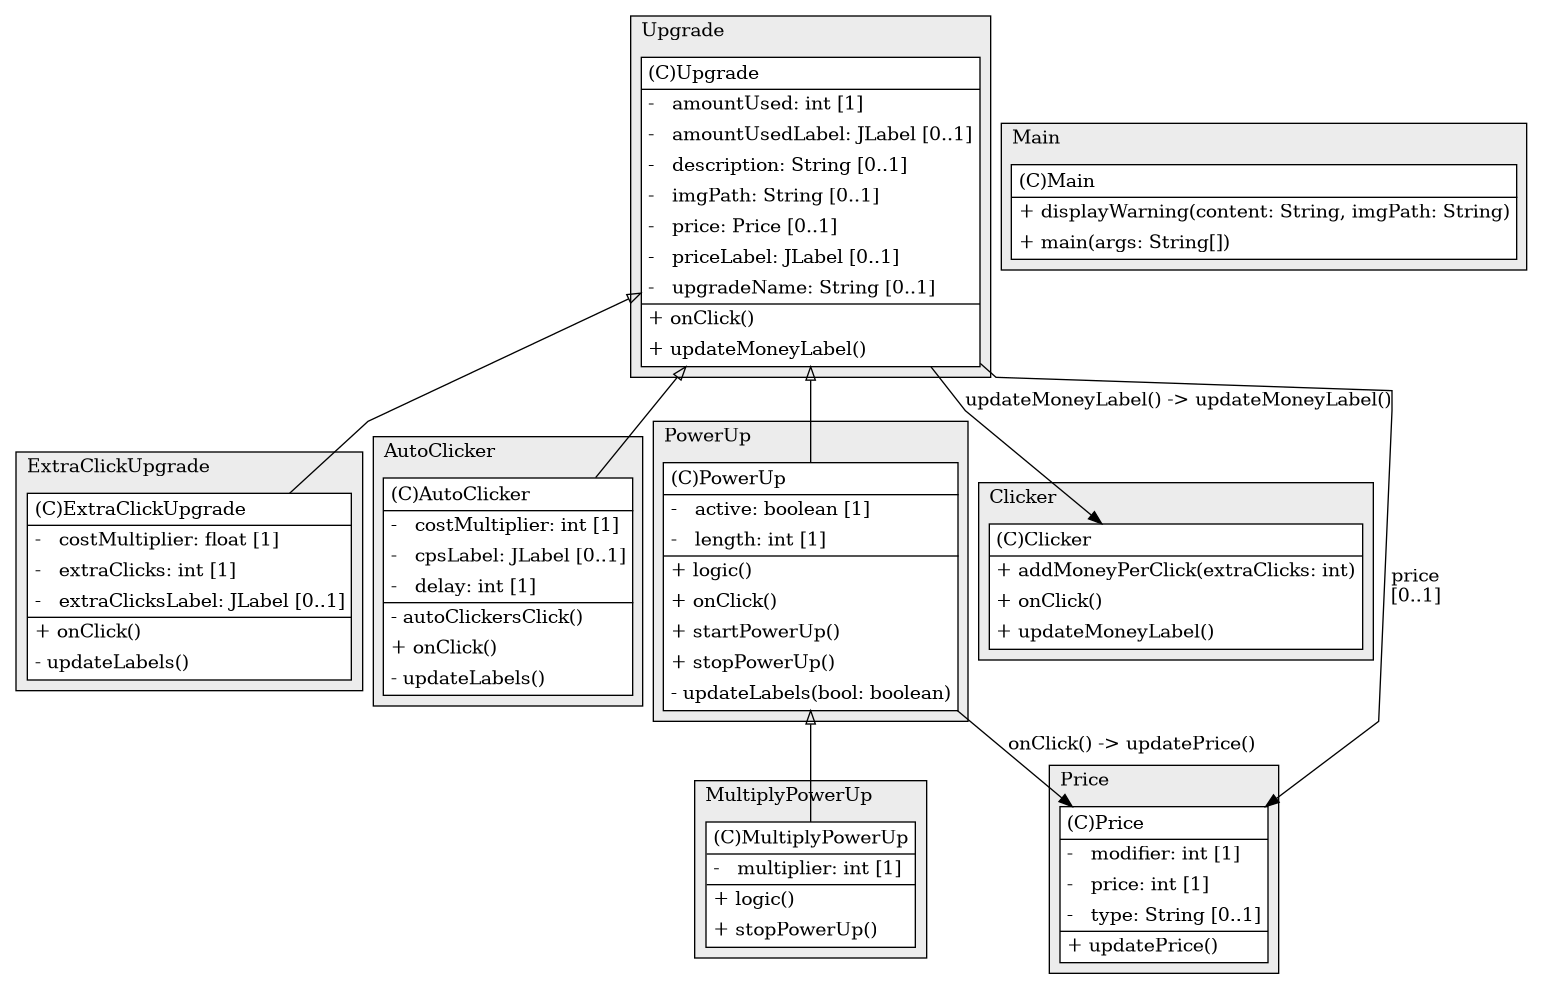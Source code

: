 @startuml

/' diagram meta data start
config=StructureConfiguration;
{
  "projectClassification": {
    "searchMode": "OpenProject", // OpenProject, AllProjects
    "includedProjects": "",
    "pathEndKeywords": "*.impl",
    "isClientPath": "",
    "isClientName": "",
    "isTestPath": "",
    "isTestName": "",
    "isMappingPath": "",
    "isMappingName": "",
    "isDataAccessPath": "",
    "isDataAccessName": "",
    "isDataStructurePath": "",
    "isDataStructureName": "",
    "isInterfaceStructuresPath": "",
    "isInterfaceStructuresName": "",
    "isEntryPointPath": "",
    "isEntryPointName": "",
    "treatFinalFieldsAsMandatory": false
  },
  "graphRestriction": {
    "classPackageExcludeFilter": "",
    "classPackageIncludeFilter": "",
    "classNameExcludeFilter": "",
    "classNameIncludeFilter": "",
    "methodNameExcludeFilter": "",
    "methodNameIncludeFilter": "",
    "removeByInheritance": "", // inheritance/annotation based filtering is done in a second step
    "removeByAnnotation": "",
    "removeByClassPackage": "", // cleanup the graph after inheritance/annotation based filtering is done
    "removeByClassName": "",
    "cutMappings": false,
    "cutEnum": true,
    "cutTests": true,
    "cutClient": true,
    "cutDataAccess": true,
    "cutInterfaceStructures": true,
    "cutDataStructures": true,
    "cutGetterAndSetter": true,
    "cutConstructors": true
  },
  "graphTraversal": {
    "forwardDepth": 3,
    "backwardDepth": 3,
    "classPackageExcludeFilter": "",
    "classPackageIncludeFilter": "",
    "classNameExcludeFilter": "",
    "classNameIncludeFilter": "",
    "methodNameExcludeFilter": "",
    "methodNameIncludeFilter": "",
    "hideMappings": false,
    "hideDataStructures": false,
    "hidePrivateMethods": true,
    "hideInterfaceCalls": true, // indirection: implementation -> interface (is hidden) -> implementation
    "onlyShowApplicationEntryPoints": false, // root node is included
    "useMethodCallsForStructureDiagram": "ForwardOnly" // ForwardOnly, BothDirections, No
  },
  "details": {
    "aggregation": "GroupByClass", // ByClass, GroupByClass, None
    "showClassGenericTypes": true,
    "showMethods": true,
    "showMethodParameterNames": true,
    "showMethodParameterTypes": true,
    "showMethodReturnType": true,
    "showPackageLevels": 2,
    "showDetailedClassStructure": true
  },
  "rootClass": "PowerUp",
  "extensionCallbackMethod": "" // qualified.class.name#methodName - signature: public static String method(String)
}
diagram meta data end '/



digraph g {
    rankdir="TB"
    splines=polyline
    

'nodes 
subgraph cluster_1098293148 { 
   	label=MultiplyPowerUp
	labeljust=l
	fillcolor="#ececec"
	style=filled
   
   MultiplyPowerUp1098293148[
	label=<<TABLE BORDER="1" CELLBORDER="0" CELLPADDING="4" CELLSPACING="0">
<TR><TD ALIGN="LEFT" >(C)MultiplyPowerUp</TD></TR>
<HR/>
<TR><TD ALIGN="LEFT" >-   multiplier: int [1]</TD></TR>
<HR/>
<TR><TD ALIGN="LEFT" >+ logic()</TD></TR>
<TR><TD ALIGN="LEFT" >+ stopPowerUp()</TD></TR>
</TABLE>>
	style=filled
	margin=0
	shape=plaintext
	fillcolor="#FFFFFF"
];
} 

subgraph cluster_1125987204 { 
   	label=ExtraClickUpgrade
	labeljust=l
	fillcolor="#ececec"
	style=filled
   
   ExtraClickUpgrade1125987204[
	label=<<TABLE BORDER="1" CELLBORDER="0" CELLPADDING="4" CELLSPACING="0">
<TR><TD ALIGN="LEFT" >(C)ExtraClickUpgrade</TD></TR>
<HR/>
<TR><TD ALIGN="LEFT" >-   costMultiplier: float [1]</TD></TR>
<TR><TD ALIGN="LEFT" >-   extraClicks: int [1]</TD></TR>
<TR><TD ALIGN="LEFT" >-   extraClicksLabel: JLabel [0..1]</TD></TR>
<HR/>
<TR><TD ALIGN="LEFT" >+ onClick()</TD></TR>
<TR><TD ALIGN="LEFT" >- updateLabels()</TD></TR>
</TABLE>>
	style=filled
	margin=0
	shape=plaintext
	fillcolor="#FFFFFF"
];
} 

subgraph cluster_1137311590 { 
   	label=AutoClicker
	labeljust=l
	fillcolor="#ececec"
	style=filled
   
   AutoClicker1137311590[
	label=<<TABLE BORDER="1" CELLBORDER="0" CELLPADDING="4" CELLSPACING="0">
<TR><TD ALIGN="LEFT" >(C)AutoClicker</TD></TR>
<HR/>
<TR><TD ALIGN="LEFT" >-   costMultiplier: int [1]</TD></TR>
<TR><TD ALIGN="LEFT" >-   cpsLabel: JLabel [0..1]</TD></TR>
<TR><TD ALIGN="LEFT" >-   delay: int [1]</TD></TR>
<HR/>
<TR><TD ALIGN="LEFT" >- autoClickersClick()</TD></TR>
<TR><TD ALIGN="LEFT" >+ onClick()</TD></TR>
<TR><TD ALIGN="LEFT" >- updateLabels()</TD></TR>
</TABLE>>
	style=filled
	margin=0
	shape=plaintext
	fillcolor="#FFFFFF"
];
} 

subgraph cluster_1276706400 { 
   	label=PowerUp
	labeljust=l
	fillcolor="#ececec"
	style=filled
   
   PowerUp1276706400[
	label=<<TABLE BORDER="1" CELLBORDER="0" CELLPADDING="4" CELLSPACING="0">
<TR><TD ALIGN="LEFT" >(C)PowerUp</TD></TR>
<HR/>
<TR><TD ALIGN="LEFT" >-   active: boolean [1]</TD></TR>
<TR><TD ALIGN="LEFT" >-   length: int [1]</TD></TR>
<HR/>
<TR><TD ALIGN="LEFT" >+ logic()</TD></TR>
<TR><TD ALIGN="LEFT" >+ onClick()</TD></TR>
<TR><TD ALIGN="LEFT" >+ startPowerUp()</TD></TR>
<TR><TD ALIGN="LEFT" >+ stopPowerUp()</TD></TR>
<TR><TD ALIGN="LEFT" >- updateLabels(bool: boolean)</TD></TR>
</TABLE>>
	style=filled
	margin=0
	shape=plaintext
	fillcolor="#FFFFFF"
];
} 

subgraph cluster_1433481724 { 
   	label=Upgrade
	labeljust=l
	fillcolor="#ececec"
	style=filled
   
   Upgrade1433481724[
	label=<<TABLE BORDER="1" CELLBORDER="0" CELLPADDING="4" CELLSPACING="0">
<TR><TD ALIGN="LEFT" >(C)Upgrade</TD></TR>
<HR/>
<TR><TD ALIGN="LEFT" >-   amountUsed: int [1]</TD></TR>
<TR><TD ALIGN="LEFT" >-   amountUsedLabel: JLabel [0..1]</TD></TR>
<TR><TD ALIGN="LEFT" >-   description: String [0..1]</TD></TR>
<TR><TD ALIGN="LEFT" >-   imgPath: String [0..1]</TD></TR>
<TR><TD ALIGN="LEFT" >-   price: Price [0..1]</TD></TR>
<TR><TD ALIGN="LEFT" >-   priceLabel: JLabel [0..1]</TD></TR>
<TR><TD ALIGN="LEFT" >-   upgradeName: String [0..1]</TD></TR>
<HR/>
<TR><TD ALIGN="LEFT" >+ onClick()</TD></TR>
<TR><TD ALIGN="LEFT" >+ updateMoneyLabel()</TD></TR>
</TABLE>>
	style=filled
	margin=0
	shape=plaintext
	fillcolor="#FFFFFF"
];
} 

subgraph cluster_1769789419 { 
   	label=Clicker
	labeljust=l
	fillcolor="#ececec"
	style=filled
   
   Clicker1769789419[
	label=<<TABLE BORDER="1" CELLBORDER="0" CELLPADDING="4" CELLSPACING="0">
<TR><TD ALIGN="LEFT" >(C)Clicker</TD></TR>
<HR/>
<TR><TD ALIGN="LEFT" >+ addMoneyPerClick(extraClicks: int)</TD></TR>
<TR><TD ALIGN="LEFT" >+ onClick()</TD></TR>
<TR><TD ALIGN="LEFT" >+ updateMoneyLabel()</TD></TR>
</TABLE>>
	style=filled
	margin=0
	shape=plaintext
	fillcolor="#FFFFFF"
];
} 

subgraph cluster_2390489 { 
   	label=Main
	labeljust=l
	fillcolor="#ececec"
	style=filled
   
   Main2390489[
	label=<<TABLE BORDER="1" CELLBORDER="0" CELLPADDING="4" CELLSPACING="0">
<TR><TD ALIGN="LEFT" >(C)Main</TD></TR>
<HR/>
<TR><TD ALIGN="LEFT" >+ displayWarning(content: String, imgPath: String)</TD></TR>
<TR><TD ALIGN="LEFT" >+ main(args: String[])</TD></TR>
</TABLE>>
	style=filled
	margin=0
	shape=plaintext
	fillcolor="#FFFFFF"
];
} 

subgraph cluster_77381929 { 
   	label=Price
	labeljust=l
	fillcolor="#ececec"
	style=filled
   
   Price77381929[
	label=<<TABLE BORDER="1" CELLBORDER="0" CELLPADDING="4" CELLSPACING="0">
<TR><TD ALIGN="LEFT" >(C)Price</TD></TR>
<HR/>
<TR><TD ALIGN="LEFT" >-   modifier: int [1]</TD></TR>
<TR><TD ALIGN="LEFT" >-   price: int [1]</TD></TR>
<TR><TD ALIGN="LEFT" >-   type: String [0..1]</TD></TR>
<HR/>
<TR><TD ALIGN="LEFT" >+ updatePrice()</TD></TR>
</TABLE>>
	style=filled
	margin=0
	shape=plaintext
	fillcolor="#FFFFFF"
];
} 

'edges    
PowerUp1276706400 -> MultiplyPowerUp1098293148[arrowhead=none, arrowtail=empty, dir=both];
PowerUp1276706400 -> Price77381929[label="onClick() -> updatePrice()"];
Upgrade1433481724 -> AutoClicker1137311590[arrowhead=none, arrowtail=empty, dir=both];
Upgrade1433481724 -> Clicker1769789419[label="updateMoneyLabel() -> updateMoneyLabel()"];
Upgrade1433481724 -> ExtraClickUpgrade1125987204[arrowhead=none, arrowtail=empty, dir=both];
Upgrade1433481724 -> PowerUp1276706400[arrowhead=none, arrowtail=empty, dir=both];
Upgrade1433481724 -> Price77381929[label="price
[0..1]"];
    
}
@enduml